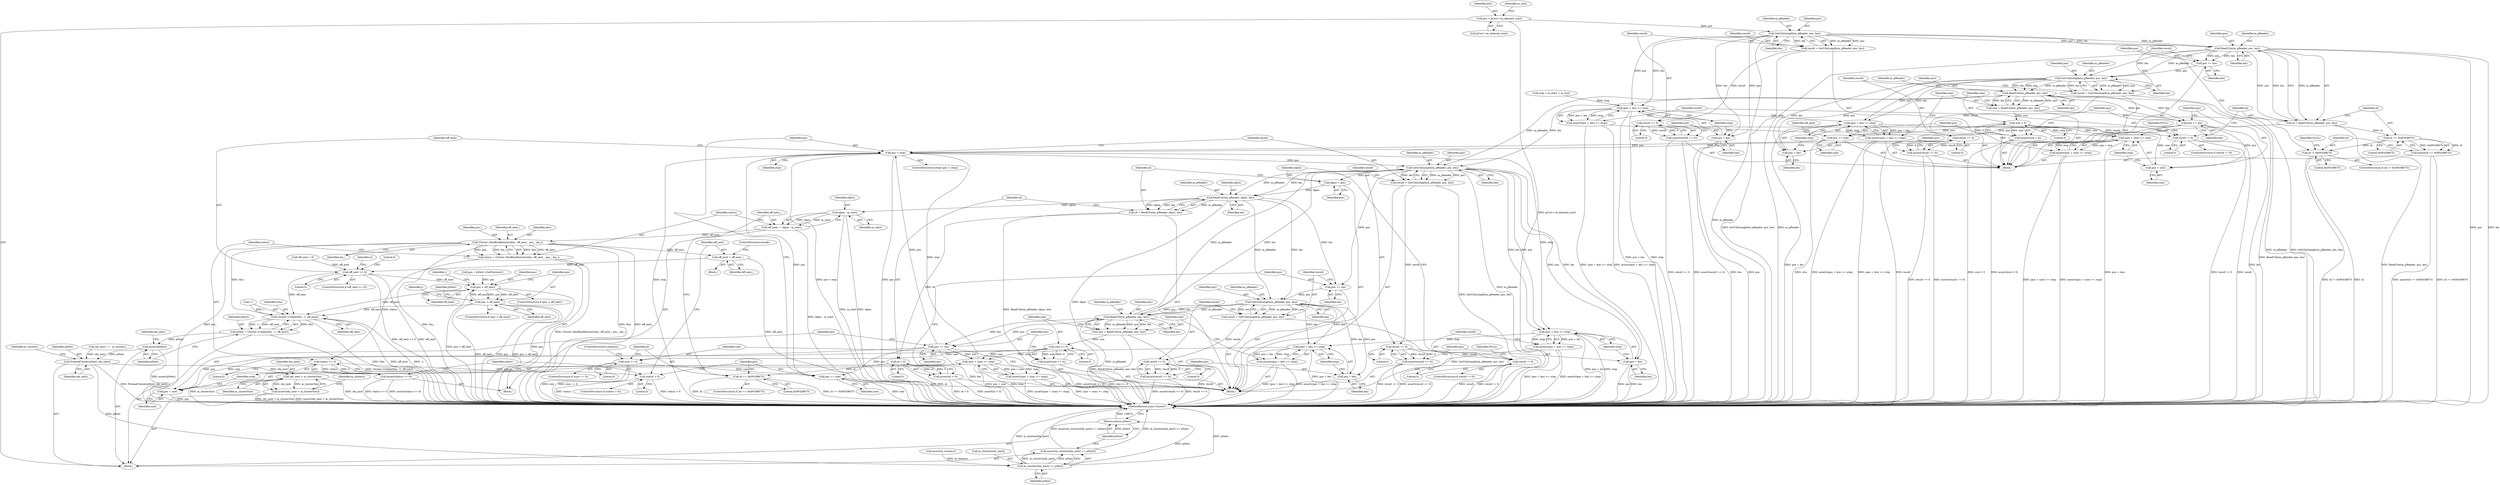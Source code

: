 digraph "0_Android_cc274e2abe8b2a6698a5c47d8aa4bb45f1f9538d_20@pointer" {
"1000197" [label="(Call,pos = pCurr->m_element_start)"];
"1000217" [label="(Call,GetUIntLength(m_pReader, pos, len))"];
"1000215" [label="(Call,result = GetUIntLength(m_pReader, pos, len))"];
"1000222" [label="(Call,result == 0)"];
"1000221" [label="(Call,assert(result == 0))"];
"1000232" [label="(Call,result != 0)"];
"1000226" [label="(Call,(pos + len) <= stop)"];
"1000225" [label="(Call,assert((pos + len) <= stop))"];
"1000268" [label="(Call,(pos + len) <= stop)"];
"1000267" [label="(Call,assert((pos + len) <= stop))"];
"1000288" [label="(Call,(pos + size) <= stop)"];
"1000287" [label="(Call,assert((pos + size) <= stop))"];
"1000301" [label="(Call,pos < stop)"];
"1000309" [label="(Call,GetUIntLength(m_pReader, pos, len))"];
"1000307" [label="(Call,result = GetUIntLength(m_pReader, pos, len))"];
"1000314" [label="(Call,result == 0)"];
"1000313" [label="(Call,assert(result == 0))"];
"1000324" [label="(Call,result != 0)"];
"1000318" [label="(Call,(pos + len) <= stop)"];
"1000317" [label="(Call,assert((pos + len) <= stop))"];
"1000358" [label="(Call,(pos + len) <= stop)"];
"1000357" [label="(Call,assert((pos + len) <= stop))"];
"1000378" [label="(Call,(pos + size) <= stop)"];
"1000377" [label="(Call,assert((pos + size) <= stop))"];
"1000319" [label="(Call,pos + len)"];
"1000330" [label="(Call,idpos = pos)"];
"1000336" [label="(Call,ReadUInt(m_pReader, idpos, len))"];
"1000334" [label="(Call,id = ReadUInt(m_pReader, idpos, len))"];
"1000341" [label="(Call,id > 0)"];
"1000340" [label="(Call,assert(id > 0))"];
"1000389" [label="(Call,id == 0x0F43B675)"];
"1000344" [label="(Call,pos += len)"];
"1000349" [label="(Call,GetUIntLength(m_pReader, pos, len))"];
"1000347" [label="(Call,result = GetUIntLength(m_pReader, pos, len))"];
"1000354" [label="(Call,result == 0)"];
"1000353" [label="(Call,assert(result == 0))"];
"1000359" [label="(Call,pos + len)"];
"1000366" [label="(Call,ReadUInt(m_pReader, pos, len))"];
"1000364" [label="(Call,size = ReadUInt(m_pReader, pos, len))"];
"1000371" [label="(Call,size >= 0)"];
"1000370" [label="(Call,assert(size >= 0))"];
"1000379" [label="(Call,pos + size)"];
"1000384" [label="(Call,size == 0)"];
"1000422" [label="(Call,pos += size)"];
"1000374" [label="(Call,pos += len)"];
"1000396" [label="(Call,idpos - m_start)"];
"1000394" [label="(Call,off_next_ = idpos - m_start)"];
"1000404" [label="(Call,Cluster::HasBlockEntries(this, off_next_, pos_, len_))"];
"1000402" [label="(Call,status = Cluster::HasBlockEntries(this, off_next_, pos_, len_))"];
"1000410" [label="(Call,status >= 0)"];
"1000409" [label="(Call,assert(status >= 0))"];
"1000414" [label="(Call,status > 0)"];
"1000418" [label="(Call,off_next = off_next_)"];
"1000426" [label="(Call,off_next <= 0)"];
"1000483" [label="(Call,pos < off_next)"];
"1000493" [label="(Call,pos > off_next)"];
"1000508" [label="(Call,Cluster::Create(this, -1, off_next))"];
"1000506" [label="(Call,pNext = Cluster::Create(this, -1, off_next))"];
"1000513" [label="(Call,assert(pNext))"];
"1000521" [label="(Call,PreloadCluster(pNext, idx_next))"];
"1000527" [label="(Call,idx_next < m_clusterSize)"];
"1000526" [label="(Call,assert(idx_next < m_clusterSize))"];
"1000531" [label="(Call,m_clusters[idx_next] == pNext)"];
"1000530" [label="(Call,assert(m_clusters[idx_next] == pNext))"];
"1000536" [label="(Return,return pNext;)"];
"1000227" [label="(Call,pos + len)"];
"1000240" [label="(Call,ReadUInt(m_pReader, pos, len))"];
"1000238" [label="(Call,id = ReadUInt(m_pReader, pos, len))"];
"1000245" [label="(Call,id == 0x0F43B675)"];
"1000244" [label="(Call,assert(id == 0x0F43B675))"];
"1000249" [label="(Call,id != 0x0F43B675)"];
"1000254" [label="(Call,pos += len)"];
"1000259" [label="(Call,GetUIntLength(m_pReader, pos, len))"];
"1000257" [label="(Call,result = GetUIntLength(m_pReader, pos, len))"];
"1000264" [label="(Call,result == 0)"];
"1000263" [label="(Call,assert(result == 0))"];
"1000269" [label="(Call,pos + len)"];
"1000276" [label="(Call,ReadUInt(m_pReader, pos, len))"];
"1000274" [label="(Call,size = ReadUInt(m_pReader, pos, len))"];
"1000281" [label="(Call,size > 0)"];
"1000280" [label="(Call,assert(size > 0))"];
"1000289" [label="(Call,pos + size)"];
"1000293" [label="(Call,pos += size)"];
"1000284" [label="(Call,pos += len)"];
"1000241" [label="(Identifier,m_pReader)"];
"1000243" [label="(Identifier,len)"];
"1000254" [label="(Call,pos += len)"];
"1000231" [label="(ControlStructure,if (result != 0))"];
"1000269" [label="(Call,pos + len)"];
"1000229" [label="(Identifier,len)"];
"1000355" [label="(Identifier,result)"];
"1000383" [label="(ControlStructure,if (size == 0))"];
"1000482" [label="(ControlStructure,if (pos < off_next))"];
"1000321" [label="(Identifier,len)"];
"1000494" [label="(Identifier,pos)"];
"1000222" [label="(Call,result == 0)"];
"1000332" [label="(Identifier,pos)"];
"1000284" [label="(Call,pos += len)"];
"1000347" [label="(Call,result = GetUIntLength(m_pReader, pos, len))"];
"1000314" [label="(Call,result == 0)"];
"1000322" [label="(Identifier,stop)"];
"1000256" [label="(Identifier,len)"];
"1000432" [label="(Identifier,ii)"];
"1000266" [label="(Literal,0)"];
"1000207" [label="(Call,stop = m_start + m_size)"];
"1000495" [label="(Identifier,off_next)"];
"1000249" [label="(Call,id != 0x0F43B675)"];
"1000262" [label="(Identifier,len)"];
"1000484" [label="(Identifier,pos)"];
"1000225" [label="(Call,assert((pos + len) <= stop))"];
"1000344" [label="(Call,pos += len)"];
"1000348" [label="(Identifier,result)"];
"1000404" [label="(Call,Cluster::HasBlockEntries(this, off_next_, pos_, len_))"];
"1000283" [label="(Literal,0)"];
"1000524" [label="(Call,assert(m_clusters))"];
"1000521" [label="(Call,PreloadCluster(pNext, idx_next))"];
"1000331" [label="(Identifier,idpos)"];
"1000487" [label="(Identifier,i)"];
"1000507" [label="(Identifier,pNext)"];
"1000522" [label="(Identifier,pNext)"];
"1000413" [label="(ControlStructure,if (status > 0))"];
"1000199" [label="(Call,pCurr->m_element_start)"];
"1000278" [label="(Identifier,pos)"];
"1000246" [label="(Identifier,id)"];
"1000212" [label="(Block,)"];
"1000289" [label="(Call,pos + size)"];
"1000516" [label="(Call,idx_next = i - m_clusters)"];
"1000410" [label="(Call,status >= 0)"];
"1000370" [label="(Call,assert(size >= 0))"];
"1000228" [label="(Identifier,pos)"];
"1000259" [label="(Call,GetUIntLength(m_pReader, pos, len))"];
"1000309" [label="(Call,GetUIntLength(m_pReader, pos, len))"];
"1000127" [label="(Block,)"];
"1000234" [label="(Literal,0)"];
"1000422" [label="(Call,pos += size)"];
"1000317" [label="(Call,assert((pos + len) <= stop))"];
"1000337" [label="(Identifier,m_pReader)"];
"1000356" [label="(Literal,0)"];
"1000319" [label="(Call,pos + len)"];
"1000257" [label="(Call,result = GetUIntLength(m_pReader, pos, len))"];
"1000371" [label="(Call,size >= 0)"];
"1000424" [label="(Identifier,size)"];
"1000530" [label="(Call,assert(m_clusters[idx_next] == pNext))"];
"1000271" [label="(Identifier,len)"];
"1000316" [label="(Literal,0)"];
"1000311" [label="(Identifier,pos)"];
"1000381" [label="(Identifier,size)"];
"1000343" [label="(Literal,0)"];
"1000292" [label="(Identifier,stop)"];
"1000219" [label="(Identifier,pos)"];
"1000275" [label="(Identifier,size)"];
"1000328" [label="(Identifier,NULL)"];
"1000377" [label="(Call,assert((pos + size) <= stop))"];
"1000394" [label="(Call,off_next_ = idpos - m_start)"];
"1000323" [label="(ControlStructure,if (result != 0))"];
"1000242" [label="(Identifier,pos)"];
"1000230" [label="(Identifier,stop)"];
"1000310" [label="(Identifier,m_pReader)"];
"1000280" [label="(Call,assert(size > 0))"];
"1000536" [label="(Return,return pNext;)"];
"1000403" [label="(Identifier,status)"];
"1000245" [label="(Call,id == 0x0F43B675)"];
"1000227" [label="(Call,pos + len)"];
"1000529" [label="(Identifier,m_clusterSize)"];
"1000501" [label="(Identifier,pNext)"];
"1000508" [label="(Call,Cluster::Create(this, -1, off_next))"];
"1000303" [label="(Identifier,stop)"];
"1000325" [label="(Identifier,result)"];
"1000398" [label="(Identifier,m_start)"];
"1000407" [label="(Identifier,pos_)"];
"1000419" [label="(Identifier,off_next)"];
"1000313" [label="(Call,assert(result == 0))"];
"1000479" [label="(Call,pos = pNext->GetPosition())"];
"1000509" [label="(Identifier,this)"];
"1000335" [label="(Identifier,id)"];
"1000226" [label="(Call,(pos + len) <= stop)"];
"1000287" [label="(Call,assert((pos + size) <= stop))"];
"1000352" [label="(Identifier,len)"];
"1000244" [label="(Call,assert(id == 0x0F43B675))"];
"1000264" [label="(Call,result == 0)"];
"1000334" [label="(Call,id = ReadUInt(m_pReader, idpos, len))"];
"1000261" [label="(Identifier,pos)"];
"1000358" [label="(Call,(pos + len) <= stop)"];
"1000406" [label="(Identifier,off_next_)"];
"1000304" [label="(Block,)"];
"1000538" [label="(MethodReturn,const Cluster*)"];
"1000302" [label="(Identifier,pos)"];
"1000533" [label="(Identifier,m_clusters)"];
"1000308" [label="(Identifier,result)"];
"1000216" [label="(Identifier,result)"];
"1000430" [label="(Literal,0)"];
"1000285" [label="(Identifier,pos)"];
"1000247" [label="(Literal,0x0F43B675)"];
"1000526" [label="(Call,assert(idx_next < m_clusterSize))"];
"1000291" [label="(Identifier,size)"];
"1000367" [label="(Identifier,m_pReader)"];
"1000238" [label="(Call,id = ReadUInt(m_pReader, pos, len))"];
"1000535" [label="(Identifier,pNext)"];
"1000250" [label="(Identifier,id)"];
"1000277" [label="(Identifier,m_pReader)"];
"1000376" [label="(Identifier,len)"];
"1000268" [label="(Call,(pos + len) <= stop)"];
"1000532" [label="(Call,m_clusters[idx_next])"];
"1000301" [label="(Call,pos < stop)"];
"1000389" [label="(Call,id == 0x0F43B675)"];
"1000392" [label="(Block,)"];
"1000260" [label="(Identifier,m_pReader)"];
"1000397" [label="(Identifier,idpos)"];
"1000345" [label="(Identifier,pos)"];
"1000288" [label="(Call,(pos + size) <= stop)"];
"1000232" [label="(Call,result != 0)"];
"1000380" [label="(Identifier,pos)"];
"1000395" [label="(Identifier,off_next_)"];
"1000251" [label="(Literal,0x0F43B675)"];
"1000307" [label="(Call,result = GetUIntLength(m_pReader, pos, len))"];
"1000318" [label="(Call,(pos + len) <= stop)"];
"1000414" [label="(Call,status > 0)"];
"1000324" [label="(Call,result != 0)"];
"1000270" [label="(Identifier,pos)"];
"1000233" [label="(Identifier,result)"];
"1000375" [label="(Identifier,pos)"];
"1000493" [label="(Call,pos > off_next)"];
"1000385" [label="(Identifier,size)"];
"1000198" [label="(Identifier,pos)"];
"1000426" [label="(Call,off_next <= 0)"];
"1000364" [label="(Call,size = ReadUInt(m_pReader, pos, len))"];
"1000418" [label="(Call,off_next = off_next_)"];
"1000315" [label="(Identifier,result)"];
"1000362" [label="(Identifier,stop)"];
"1000330" [label="(Call,idpos = pos)"];
"1000379" [label="(Call,pos + size)"];
"1000366" [label="(Call,ReadUInt(m_pReader, pos, len))"];
"1000512" [label="(Identifier,off_next)"];
"1000215" [label="(Call,result = GetUIntLength(m_pReader, pos, len))"];
"1000411" [label="(Identifier,status)"];
"1000326" [label="(Literal,0)"];
"1000267" [label="(Call,assert((pos + len) <= stop))"];
"1000339" [label="(Identifier,len)"];
"1000368" [label="(Identifier,pos)"];
"1000523" [label="(Identifier,idx_next)"];
"1000537" [label="(Identifier,pNext)"];
"1000391" [label="(Literal,0x0F43B675)"];
"1000492" [label="(ControlStructure,if (pos > off_next))"];
"1000217" [label="(Call,GetUIntLength(m_pReader, pos, len))"];
"1000351" [label="(Identifier,pos)"];
"1000295" [label="(Identifier,size)"];
"1000412" [label="(Literal,0)"];
"1000423" [label="(Identifier,pos)"];
"1000360" [label="(Identifier,pos)"];
"1000417" [label="(Block,)"];
"1000420" [label="(Identifier,off_next_)"];
"1000265" [label="(Identifier,result)"];
"1000341" [label="(Call,id > 0)"];
"1000204" [label="(Identifier,m_size)"];
"1000220" [label="(Identifier,len)"];
"1000350" [label="(Identifier,m_pReader)"];
"1000384" [label="(Call,size == 0)"];
"1000497" [label="(Identifier,j)"];
"1000382" [label="(Identifier,stop)"];
"1000390" [label="(Identifier,id)"];
"1000297" [label="(Call,off_next = 0)"];
"1000272" [label="(Identifier,stop)"];
"1000298" [label="(Identifier,off_next)"];
"1000258" [label="(Identifier,result)"];
"1000290" [label="(Identifier,pos)"];
"1000349" [label="(Call,GetUIntLength(m_pReader, pos, len))"];
"1000300" [label="(ControlStructure,while (pos < stop))"];
"1000346" [label="(Identifier,len)"];
"1000197" [label="(Call,pos = pCurr->m_element_start)"];
"1000281" [label="(Call,size > 0)"];
"1000531" [label="(Call,m_clusters[idx_next] == pNext)"];
"1000428" [label="(Literal,0)"];
"1000276" [label="(Call,ReadUInt(m_pReader, pos, len))"];
"1000357" [label="(Call,assert((pos + len) <= stop))"];
"1000223" [label="(Identifier,result)"];
"1000373" [label="(Literal,0)"];
"1000525" [label="(Identifier,m_clusters)"];
"1000513" [label="(Call,assert(pNext))"];
"1000415" [label="(Identifier,status)"];
"1000388" [label="(ControlStructure,if (id == 0x0F43B675))"];
"1000263" [label="(Call,assert(result == 0))"];
"1000274" [label="(Call,size = ReadUInt(m_pReader, pos, len))"];
"1000218" [label="(Identifier,m_pReader)"];
"1000485" [label="(Identifier,off_next)"];
"1000293" [label="(Call,pos += size)"];
"1000387" [label="(ControlStructure,continue;)"];
"1000248" [label="(ControlStructure,if (id != 0x0F43B675))"];
"1000336" [label="(Call,ReadUInt(m_pReader, idpos, len))"];
"1000365" [label="(Identifier,size)"];
"1000527" [label="(Call,idx_next < m_clusterSize)"];
"1000286" [label="(Identifier,len)"];
"1000386" [label="(Literal,0)"];
"1000514" [label="(Identifier,pNext)"];
"1000361" [label="(Identifier,len)"];
"1000408" [label="(Identifier,len_)"];
"1000517" [label="(Identifier,idx_next)"];
"1000279" [label="(Identifier,len)"];
"1000224" [label="(Literal,0)"];
"1000221" [label="(Call,assert(result == 0))"];
"1000294" [label="(Identifier,pos)"];
"1000427" [label="(Identifier,off_next)"];
"1000338" [label="(Identifier,idpos)"];
"1000354" [label="(Call,result == 0)"];
"1000342" [label="(Identifier,id)"];
"1000425" [label="(ControlStructure,if (off_next <= 0))"];
"1000369" [label="(Identifier,len)"];
"1000253" [label="(Identifier,NULL)"];
"1000374" [label="(Call,pos += len)"];
"1000372" [label="(Identifier,size)"];
"1000506" [label="(Call,pNext = Cluster::Create(this, -1, off_next))"];
"1000236" [label="(Identifier,NULL)"];
"1000240" [label="(Call,ReadUInt(m_pReader, pos, len))"];
"1000396" [label="(Call,idpos - m_start)"];
"1000312" [label="(Identifier,len)"];
"1000510" [label="(Call,-1)"];
"1000340" [label="(Call,assert(id > 0))"];
"1000402" [label="(Call,status = Cluster::HasBlockEntries(this, off_next_, pos_, len_))"];
"1000416" [label="(Literal,0)"];
"1000483" [label="(Call,pos < off_next)"];
"1000282" [label="(Identifier,size)"];
"1000359" [label="(Call,pos + len)"];
"1000353" [label="(Call,assert(result == 0))"];
"1000378" [label="(Call,(pos + size) <= stop)"];
"1000409" [label="(Call,assert(status >= 0))"];
"1000421" [label="(ControlStructure,break;)"];
"1000405" [label="(Identifier,this)"];
"1000528" [label="(Identifier,idx_next)"];
"1000320" [label="(Identifier,pos)"];
"1000255" [label="(Identifier,pos)"];
"1000239" [label="(Identifier,id)"];
"1000197" -> "1000127"  [label="AST: "];
"1000197" -> "1000199"  [label="CFG: "];
"1000198" -> "1000197"  [label="AST: "];
"1000199" -> "1000197"  [label="AST: "];
"1000204" -> "1000197"  [label="CFG: "];
"1000197" -> "1000538"  [label="DDG: pCurr->m_element_start"];
"1000197" -> "1000217"  [label="DDG: pos"];
"1000217" -> "1000215"  [label="AST: "];
"1000217" -> "1000220"  [label="CFG: "];
"1000218" -> "1000217"  [label="AST: "];
"1000219" -> "1000217"  [label="AST: "];
"1000220" -> "1000217"  [label="AST: "];
"1000215" -> "1000217"  [label="CFG: "];
"1000217" -> "1000538"  [label="DDG: m_pReader"];
"1000217" -> "1000215"  [label="DDG: m_pReader"];
"1000217" -> "1000215"  [label="DDG: pos"];
"1000217" -> "1000215"  [label="DDG: len"];
"1000217" -> "1000226"  [label="DDG: pos"];
"1000217" -> "1000226"  [label="DDG: len"];
"1000217" -> "1000227"  [label="DDG: pos"];
"1000217" -> "1000227"  [label="DDG: len"];
"1000217" -> "1000240"  [label="DDG: m_pReader"];
"1000217" -> "1000240"  [label="DDG: pos"];
"1000217" -> "1000240"  [label="DDG: len"];
"1000215" -> "1000212"  [label="AST: "];
"1000216" -> "1000215"  [label="AST: "];
"1000223" -> "1000215"  [label="CFG: "];
"1000215" -> "1000538"  [label="DDG: GetUIntLength(m_pReader, pos, len)"];
"1000215" -> "1000222"  [label="DDG: result"];
"1000222" -> "1000221"  [label="AST: "];
"1000222" -> "1000224"  [label="CFG: "];
"1000223" -> "1000222"  [label="AST: "];
"1000224" -> "1000222"  [label="AST: "];
"1000221" -> "1000222"  [label="CFG: "];
"1000222" -> "1000221"  [label="DDG: result"];
"1000222" -> "1000221"  [label="DDG: 0"];
"1000222" -> "1000232"  [label="DDG: result"];
"1000221" -> "1000212"  [label="AST: "];
"1000228" -> "1000221"  [label="CFG: "];
"1000221" -> "1000538"  [label="DDG: assert(result == 0)"];
"1000221" -> "1000538"  [label="DDG: result == 0"];
"1000232" -> "1000231"  [label="AST: "];
"1000232" -> "1000234"  [label="CFG: "];
"1000233" -> "1000232"  [label="AST: "];
"1000234" -> "1000232"  [label="AST: "];
"1000236" -> "1000232"  [label="CFG: "];
"1000239" -> "1000232"  [label="CFG: "];
"1000232" -> "1000538"  [label="DDG: result"];
"1000232" -> "1000538"  [label="DDG: result != 0"];
"1000226" -> "1000225"  [label="AST: "];
"1000226" -> "1000230"  [label="CFG: "];
"1000227" -> "1000226"  [label="AST: "];
"1000230" -> "1000226"  [label="AST: "];
"1000225" -> "1000226"  [label="CFG: "];
"1000226" -> "1000538"  [label="DDG: pos + len"];
"1000226" -> "1000538"  [label="DDG: stop"];
"1000226" -> "1000225"  [label="DDG: pos + len"];
"1000226" -> "1000225"  [label="DDG: stop"];
"1000207" -> "1000226"  [label="DDG: stop"];
"1000226" -> "1000268"  [label="DDG: stop"];
"1000225" -> "1000212"  [label="AST: "];
"1000233" -> "1000225"  [label="CFG: "];
"1000225" -> "1000538"  [label="DDG: assert((pos + len) <= stop)"];
"1000225" -> "1000538"  [label="DDG: (pos + len) <= stop"];
"1000268" -> "1000267"  [label="AST: "];
"1000268" -> "1000272"  [label="CFG: "];
"1000269" -> "1000268"  [label="AST: "];
"1000272" -> "1000268"  [label="AST: "];
"1000267" -> "1000268"  [label="CFG: "];
"1000268" -> "1000538"  [label="DDG: pos + len"];
"1000268" -> "1000267"  [label="DDG: pos + len"];
"1000268" -> "1000267"  [label="DDG: stop"];
"1000259" -> "1000268"  [label="DDG: pos"];
"1000259" -> "1000268"  [label="DDG: len"];
"1000268" -> "1000288"  [label="DDG: stop"];
"1000267" -> "1000212"  [label="AST: "];
"1000275" -> "1000267"  [label="CFG: "];
"1000267" -> "1000538"  [label="DDG: (pos + len) <= stop"];
"1000267" -> "1000538"  [label="DDG: assert((pos + len) <= stop)"];
"1000288" -> "1000287"  [label="AST: "];
"1000288" -> "1000292"  [label="CFG: "];
"1000289" -> "1000288"  [label="AST: "];
"1000292" -> "1000288"  [label="AST: "];
"1000287" -> "1000288"  [label="CFG: "];
"1000288" -> "1000538"  [label="DDG: pos + size"];
"1000288" -> "1000287"  [label="DDG: pos + size"];
"1000288" -> "1000287"  [label="DDG: stop"];
"1000284" -> "1000288"  [label="DDG: pos"];
"1000281" -> "1000288"  [label="DDG: size"];
"1000288" -> "1000301"  [label="DDG: stop"];
"1000287" -> "1000212"  [label="AST: "];
"1000294" -> "1000287"  [label="CFG: "];
"1000287" -> "1000538"  [label="DDG: assert((pos + size) <= stop)"];
"1000287" -> "1000538"  [label="DDG: (pos + size) <= stop"];
"1000301" -> "1000300"  [label="AST: "];
"1000301" -> "1000303"  [label="CFG: "];
"1000302" -> "1000301"  [label="AST: "];
"1000303" -> "1000301"  [label="AST: "];
"1000308" -> "1000301"  [label="CFG: "];
"1000427" -> "1000301"  [label="CFG: "];
"1000301" -> "1000538"  [label="DDG: stop"];
"1000301" -> "1000538"  [label="DDG: pos < stop"];
"1000301" -> "1000538"  [label="DDG: pos"];
"1000293" -> "1000301"  [label="DDG: pos"];
"1000422" -> "1000301"  [label="DDG: pos"];
"1000374" -> "1000301"  [label="DDG: pos"];
"1000378" -> "1000301"  [label="DDG: stop"];
"1000301" -> "1000309"  [label="DDG: pos"];
"1000301" -> "1000318"  [label="DDG: stop"];
"1000309" -> "1000307"  [label="AST: "];
"1000309" -> "1000312"  [label="CFG: "];
"1000310" -> "1000309"  [label="AST: "];
"1000311" -> "1000309"  [label="AST: "];
"1000312" -> "1000309"  [label="AST: "];
"1000307" -> "1000309"  [label="CFG: "];
"1000309" -> "1000538"  [label="DDG: m_pReader"];
"1000309" -> "1000307"  [label="DDG: m_pReader"];
"1000309" -> "1000307"  [label="DDG: pos"];
"1000309" -> "1000307"  [label="DDG: len"];
"1000366" -> "1000309"  [label="DDG: m_pReader"];
"1000366" -> "1000309"  [label="DDG: len"];
"1000276" -> "1000309"  [label="DDG: m_pReader"];
"1000276" -> "1000309"  [label="DDG: len"];
"1000309" -> "1000318"  [label="DDG: pos"];
"1000309" -> "1000318"  [label="DDG: len"];
"1000309" -> "1000319"  [label="DDG: pos"];
"1000309" -> "1000319"  [label="DDG: len"];
"1000309" -> "1000330"  [label="DDG: pos"];
"1000309" -> "1000336"  [label="DDG: m_pReader"];
"1000309" -> "1000336"  [label="DDG: len"];
"1000309" -> "1000344"  [label="DDG: pos"];
"1000307" -> "1000304"  [label="AST: "];
"1000308" -> "1000307"  [label="AST: "];
"1000315" -> "1000307"  [label="CFG: "];
"1000307" -> "1000538"  [label="DDG: GetUIntLength(m_pReader, pos, len)"];
"1000307" -> "1000314"  [label="DDG: result"];
"1000314" -> "1000313"  [label="AST: "];
"1000314" -> "1000316"  [label="CFG: "];
"1000315" -> "1000314"  [label="AST: "];
"1000316" -> "1000314"  [label="AST: "];
"1000313" -> "1000314"  [label="CFG: "];
"1000314" -> "1000313"  [label="DDG: result"];
"1000314" -> "1000313"  [label="DDG: 0"];
"1000314" -> "1000324"  [label="DDG: result"];
"1000313" -> "1000304"  [label="AST: "];
"1000320" -> "1000313"  [label="CFG: "];
"1000313" -> "1000538"  [label="DDG: assert(result == 0)"];
"1000313" -> "1000538"  [label="DDG: result == 0"];
"1000324" -> "1000323"  [label="AST: "];
"1000324" -> "1000326"  [label="CFG: "];
"1000325" -> "1000324"  [label="AST: "];
"1000326" -> "1000324"  [label="AST: "];
"1000328" -> "1000324"  [label="CFG: "];
"1000331" -> "1000324"  [label="CFG: "];
"1000324" -> "1000538"  [label="DDG: result != 0"];
"1000324" -> "1000538"  [label="DDG: result"];
"1000318" -> "1000317"  [label="AST: "];
"1000318" -> "1000322"  [label="CFG: "];
"1000319" -> "1000318"  [label="AST: "];
"1000322" -> "1000318"  [label="AST: "];
"1000317" -> "1000318"  [label="CFG: "];
"1000318" -> "1000538"  [label="DDG: pos + len"];
"1000318" -> "1000538"  [label="DDG: stop"];
"1000318" -> "1000317"  [label="DDG: pos + len"];
"1000318" -> "1000317"  [label="DDG: stop"];
"1000318" -> "1000358"  [label="DDG: stop"];
"1000317" -> "1000304"  [label="AST: "];
"1000325" -> "1000317"  [label="CFG: "];
"1000317" -> "1000538"  [label="DDG: (pos + len) <= stop"];
"1000317" -> "1000538"  [label="DDG: assert((pos + len) <= stop)"];
"1000358" -> "1000357"  [label="AST: "];
"1000358" -> "1000362"  [label="CFG: "];
"1000359" -> "1000358"  [label="AST: "];
"1000362" -> "1000358"  [label="AST: "];
"1000357" -> "1000358"  [label="CFG: "];
"1000358" -> "1000538"  [label="DDG: pos + len"];
"1000358" -> "1000357"  [label="DDG: pos + len"];
"1000358" -> "1000357"  [label="DDG: stop"];
"1000349" -> "1000358"  [label="DDG: pos"];
"1000349" -> "1000358"  [label="DDG: len"];
"1000358" -> "1000378"  [label="DDG: stop"];
"1000357" -> "1000304"  [label="AST: "];
"1000365" -> "1000357"  [label="CFG: "];
"1000357" -> "1000538"  [label="DDG: assert((pos + len) <= stop)"];
"1000357" -> "1000538"  [label="DDG: (pos + len) <= stop"];
"1000378" -> "1000377"  [label="AST: "];
"1000378" -> "1000382"  [label="CFG: "];
"1000379" -> "1000378"  [label="AST: "];
"1000382" -> "1000378"  [label="AST: "];
"1000377" -> "1000378"  [label="CFG: "];
"1000378" -> "1000538"  [label="DDG: pos + size"];
"1000378" -> "1000538"  [label="DDG: stop"];
"1000378" -> "1000377"  [label="DDG: pos + size"];
"1000378" -> "1000377"  [label="DDG: stop"];
"1000374" -> "1000378"  [label="DDG: pos"];
"1000371" -> "1000378"  [label="DDG: size"];
"1000377" -> "1000304"  [label="AST: "];
"1000385" -> "1000377"  [label="CFG: "];
"1000377" -> "1000538"  [label="DDG: assert((pos + size) <= stop)"];
"1000377" -> "1000538"  [label="DDG: (pos + size) <= stop"];
"1000319" -> "1000321"  [label="CFG: "];
"1000320" -> "1000319"  [label="AST: "];
"1000321" -> "1000319"  [label="AST: "];
"1000322" -> "1000319"  [label="CFG: "];
"1000319" -> "1000538"  [label="DDG: len"];
"1000319" -> "1000538"  [label="DDG: pos"];
"1000330" -> "1000304"  [label="AST: "];
"1000330" -> "1000332"  [label="CFG: "];
"1000331" -> "1000330"  [label="AST: "];
"1000332" -> "1000330"  [label="AST: "];
"1000335" -> "1000330"  [label="CFG: "];
"1000330" -> "1000336"  [label="DDG: idpos"];
"1000336" -> "1000334"  [label="AST: "];
"1000336" -> "1000339"  [label="CFG: "];
"1000337" -> "1000336"  [label="AST: "];
"1000338" -> "1000336"  [label="AST: "];
"1000339" -> "1000336"  [label="AST: "];
"1000334" -> "1000336"  [label="CFG: "];
"1000336" -> "1000538"  [label="DDG: idpos"];
"1000336" -> "1000334"  [label="DDG: m_pReader"];
"1000336" -> "1000334"  [label="DDG: idpos"];
"1000336" -> "1000334"  [label="DDG: len"];
"1000336" -> "1000344"  [label="DDG: len"];
"1000336" -> "1000349"  [label="DDG: m_pReader"];
"1000336" -> "1000349"  [label="DDG: len"];
"1000336" -> "1000396"  [label="DDG: idpos"];
"1000334" -> "1000304"  [label="AST: "];
"1000335" -> "1000334"  [label="AST: "];
"1000342" -> "1000334"  [label="CFG: "];
"1000334" -> "1000538"  [label="DDG: ReadUInt(m_pReader, idpos, len)"];
"1000334" -> "1000341"  [label="DDG: id"];
"1000341" -> "1000340"  [label="AST: "];
"1000341" -> "1000343"  [label="CFG: "];
"1000342" -> "1000341"  [label="AST: "];
"1000343" -> "1000341"  [label="AST: "];
"1000340" -> "1000341"  [label="CFG: "];
"1000341" -> "1000538"  [label="DDG: id"];
"1000341" -> "1000340"  [label="DDG: id"];
"1000341" -> "1000340"  [label="DDG: 0"];
"1000341" -> "1000389"  [label="DDG: id"];
"1000340" -> "1000304"  [label="AST: "];
"1000345" -> "1000340"  [label="CFG: "];
"1000340" -> "1000538"  [label="DDG: assert(id > 0)"];
"1000340" -> "1000538"  [label="DDG: id > 0"];
"1000389" -> "1000388"  [label="AST: "];
"1000389" -> "1000391"  [label="CFG: "];
"1000390" -> "1000389"  [label="AST: "];
"1000391" -> "1000389"  [label="AST: "];
"1000395" -> "1000389"  [label="CFG: "];
"1000423" -> "1000389"  [label="CFG: "];
"1000389" -> "1000538"  [label="DDG: id == 0x0F43B675"];
"1000389" -> "1000538"  [label="DDG: id"];
"1000344" -> "1000304"  [label="AST: "];
"1000344" -> "1000346"  [label="CFG: "];
"1000345" -> "1000344"  [label="AST: "];
"1000346" -> "1000344"  [label="AST: "];
"1000348" -> "1000344"  [label="CFG: "];
"1000344" -> "1000349"  [label="DDG: pos"];
"1000349" -> "1000347"  [label="AST: "];
"1000349" -> "1000352"  [label="CFG: "];
"1000350" -> "1000349"  [label="AST: "];
"1000351" -> "1000349"  [label="AST: "];
"1000352" -> "1000349"  [label="AST: "];
"1000347" -> "1000349"  [label="CFG: "];
"1000349" -> "1000347"  [label="DDG: m_pReader"];
"1000349" -> "1000347"  [label="DDG: pos"];
"1000349" -> "1000347"  [label="DDG: len"];
"1000349" -> "1000359"  [label="DDG: pos"];
"1000349" -> "1000359"  [label="DDG: len"];
"1000349" -> "1000366"  [label="DDG: m_pReader"];
"1000349" -> "1000366"  [label="DDG: pos"];
"1000349" -> "1000366"  [label="DDG: len"];
"1000347" -> "1000304"  [label="AST: "];
"1000348" -> "1000347"  [label="AST: "];
"1000355" -> "1000347"  [label="CFG: "];
"1000347" -> "1000538"  [label="DDG: GetUIntLength(m_pReader, pos, len)"];
"1000347" -> "1000354"  [label="DDG: result"];
"1000354" -> "1000353"  [label="AST: "];
"1000354" -> "1000356"  [label="CFG: "];
"1000355" -> "1000354"  [label="AST: "];
"1000356" -> "1000354"  [label="AST: "];
"1000353" -> "1000354"  [label="CFG: "];
"1000354" -> "1000538"  [label="DDG: result"];
"1000354" -> "1000353"  [label="DDG: result"];
"1000354" -> "1000353"  [label="DDG: 0"];
"1000353" -> "1000304"  [label="AST: "];
"1000360" -> "1000353"  [label="CFG: "];
"1000353" -> "1000538"  [label="DDG: assert(result == 0)"];
"1000353" -> "1000538"  [label="DDG: result == 0"];
"1000359" -> "1000361"  [label="CFG: "];
"1000360" -> "1000359"  [label="AST: "];
"1000361" -> "1000359"  [label="AST: "];
"1000362" -> "1000359"  [label="CFG: "];
"1000366" -> "1000364"  [label="AST: "];
"1000366" -> "1000369"  [label="CFG: "];
"1000367" -> "1000366"  [label="AST: "];
"1000368" -> "1000366"  [label="AST: "];
"1000369" -> "1000366"  [label="AST: "];
"1000364" -> "1000366"  [label="CFG: "];
"1000366" -> "1000538"  [label="DDG: m_pReader"];
"1000366" -> "1000364"  [label="DDG: m_pReader"];
"1000366" -> "1000364"  [label="DDG: pos"];
"1000366" -> "1000364"  [label="DDG: len"];
"1000366" -> "1000374"  [label="DDG: len"];
"1000366" -> "1000374"  [label="DDG: pos"];
"1000364" -> "1000304"  [label="AST: "];
"1000365" -> "1000364"  [label="AST: "];
"1000372" -> "1000364"  [label="CFG: "];
"1000364" -> "1000538"  [label="DDG: ReadUInt(m_pReader, pos, len)"];
"1000364" -> "1000371"  [label="DDG: size"];
"1000371" -> "1000370"  [label="AST: "];
"1000371" -> "1000373"  [label="CFG: "];
"1000372" -> "1000371"  [label="AST: "];
"1000373" -> "1000371"  [label="AST: "];
"1000370" -> "1000371"  [label="CFG: "];
"1000371" -> "1000370"  [label="DDG: size"];
"1000371" -> "1000370"  [label="DDG: 0"];
"1000371" -> "1000379"  [label="DDG: size"];
"1000371" -> "1000384"  [label="DDG: size"];
"1000370" -> "1000304"  [label="AST: "];
"1000375" -> "1000370"  [label="CFG: "];
"1000370" -> "1000538"  [label="DDG: assert(size >= 0)"];
"1000370" -> "1000538"  [label="DDG: size >= 0"];
"1000379" -> "1000381"  [label="CFG: "];
"1000380" -> "1000379"  [label="AST: "];
"1000381" -> "1000379"  [label="AST: "];
"1000382" -> "1000379"  [label="CFG: "];
"1000379" -> "1000538"  [label="DDG: pos"];
"1000374" -> "1000379"  [label="DDG: pos"];
"1000384" -> "1000383"  [label="AST: "];
"1000384" -> "1000386"  [label="CFG: "];
"1000385" -> "1000384"  [label="AST: "];
"1000386" -> "1000384"  [label="AST: "];
"1000387" -> "1000384"  [label="CFG: "];
"1000390" -> "1000384"  [label="CFG: "];
"1000384" -> "1000538"  [label="DDG: size == 0"];
"1000384" -> "1000538"  [label="DDG: size"];
"1000384" -> "1000422"  [label="DDG: size"];
"1000422" -> "1000304"  [label="AST: "];
"1000422" -> "1000424"  [label="CFG: "];
"1000423" -> "1000422"  [label="AST: "];
"1000424" -> "1000422"  [label="AST: "];
"1000302" -> "1000422"  [label="CFG: "];
"1000422" -> "1000538"  [label="DDG: size"];
"1000374" -> "1000422"  [label="DDG: pos"];
"1000374" -> "1000304"  [label="AST: "];
"1000374" -> "1000376"  [label="CFG: "];
"1000375" -> "1000374"  [label="AST: "];
"1000376" -> "1000374"  [label="AST: "];
"1000380" -> "1000374"  [label="CFG: "];
"1000374" -> "1000538"  [label="DDG: len"];
"1000396" -> "1000394"  [label="AST: "];
"1000396" -> "1000398"  [label="CFG: "];
"1000397" -> "1000396"  [label="AST: "];
"1000398" -> "1000396"  [label="AST: "];
"1000394" -> "1000396"  [label="CFG: "];
"1000396" -> "1000538"  [label="DDG: idpos"];
"1000396" -> "1000538"  [label="DDG: m_start"];
"1000396" -> "1000394"  [label="DDG: idpos"];
"1000396" -> "1000394"  [label="DDG: m_start"];
"1000394" -> "1000392"  [label="AST: "];
"1000395" -> "1000394"  [label="AST: "];
"1000403" -> "1000394"  [label="CFG: "];
"1000394" -> "1000538"  [label="DDG: idpos - m_start"];
"1000394" -> "1000404"  [label="DDG: off_next_"];
"1000404" -> "1000402"  [label="AST: "];
"1000404" -> "1000408"  [label="CFG: "];
"1000405" -> "1000404"  [label="AST: "];
"1000406" -> "1000404"  [label="AST: "];
"1000407" -> "1000404"  [label="AST: "];
"1000408" -> "1000404"  [label="AST: "];
"1000402" -> "1000404"  [label="CFG: "];
"1000404" -> "1000538"  [label="DDG: this"];
"1000404" -> "1000538"  [label="DDG: pos_"];
"1000404" -> "1000538"  [label="DDG: len_"];
"1000404" -> "1000538"  [label="DDG: off_next_"];
"1000404" -> "1000402"  [label="DDG: this"];
"1000404" -> "1000402"  [label="DDG: off_next_"];
"1000404" -> "1000402"  [label="DDG: pos_"];
"1000404" -> "1000402"  [label="DDG: len_"];
"1000404" -> "1000418"  [label="DDG: off_next_"];
"1000404" -> "1000508"  [label="DDG: this"];
"1000402" -> "1000392"  [label="AST: "];
"1000403" -> "1000402"  [label="AST: "];
"1000411" -> "1000402"  [label="CFG: "];
"1000402" -> "1000538"  [label="DDG: Cluster::HasBlockEntries(this, off_next_, pos_, len_)"];
"1000402" -> "1000410"  [label="DDG: status"];
"1000410" -> "1000409"  [label="AST: "];
"1000410" -> "1000412"  [label="CFG: "];
"1000411" -> "1000410"  [label="AST: "];
"1000412" -> "1000410"  [label="AST: "];
"1000409" -> "1000410"  [label="CFG: "];
"1000410" -> "1000409"  [label="DDG: status"];
"1000410" -> "1000409"  [label="DDG: 0"];
"1000410" -> "1000414"  [label="DDG: status"];
"1000409" -> "1000392"  [label="AST: "];
"1000415" -> "1000409"  [label="CFG: "];
"1000409" -> "1000538"  [label="DDG: assert(status >= 0)"];
"1000409" -> "1000538"  [label="DDG: status >= 0"];
"1000414" -> "1000413"  [label="AST: "];
"1000414" -> "1000416"  [label="CFG: "];
"1000415" -> "1000414"  [label="AST: "];
"1000416" -> "1000414"  [label="AST: "];
"1000419" -> "1000414"  [label="CFG: "];
"1000423" -> "1000414"  [label="CFG: "];
"1000414" -> "1000538"  [label="DDG: status > 0"];
"1000414" -> "1000538"  [label="DDG: status"];
"1000418" -> "1000417"  [label="AST: "];
"1000418" -> "1000420"  [label="CFG: "];
"1000419" -> "1000418"  [label="AST: "];
"1000420" -> "1000418"  [label="AST: "];
"1000421" -> "1000418"  [label="CFG: "];
"1000418" -> "1000538"  [label="DDG: off_next_"];
"1000418" -> "1000426"  [label="DDG: off_next"];
"1000426" -> "1000425"  [label="AST: "];
"1000426" -> "1000428"  [label="CFG: "];
"1000427" -> "1000426"  [label="AST: "];
"1000428" -> "1000426"  [label="AST: "];
"1000430" -> "1000426"  [label="CFG: "];
"1000432" -> "1000426"  [label="CFG: "];
"1000426" -> "1000538"  [label="DDG: off_next"];
"1000426" -> "1000538"  [label="DDG: off_next <= 0"];
"1000297" -> "1000426"  [label="DDG: off_next"];
"1000426" -> "1000483"  [label="DDG: off_next"];
"1000426" -> "1000508"  [label="DDG: off_next"];
"1000483" -> "1000482"  [label="AST: "];
"1000483" -> "1000485"  [label="CFG: "];
"1000484" -> "1000483"  [label="AST: "];
"1000485" -> "1000483"  [label="AST: "];
"1000487" -> "1000483"  [label="CFG: "];
"1000494" -> "1000483"  [label="CFG: "];
"1000483" -> "1000538"  [label="DDG: pos < off_next"];
"1000483" -> "1000538"  [label="DDG: pos"];
"1000479" -> "1000483"  [label="DDG: pos"];
"1000493" -> "1000483"  [label="DDG: off_next"];
"1000483" -> "1000493"  [label="DDG: pos"];
"1000483" -> "1000493"  [label="DDG: off_next"];
"1000483" -> "1000508"  [label="DDG: off_next"];
"1000493" -> "1000492"  [label="AST: "];
"1000493" -> "1000495"  [label="CFG: "];
"1000494" -> "1000493"  [label="AST: "];
"1000495" -> "1000493"  [label="AST: "];
"1000497" -> "1000493"  [label="CFG: "];
"1000501" -> "1000493"  [label="CFG: "];
"1000493" -> "1000538"  [label="DDG: pos"];
"1000493" -> "1000538"  [label="DDG: pos > off_next"];
"1000493" -> "1000538"  [label="DDG: off_next"];
"1000493" -> "1000508"  [label="DDG: off_next"];
"1000508" -> "1000506"  [label="AST: "];
"1000508" -> "1000512"  [label="CFG: "];
"1000509" -> "1000508"  [label="AST: "];
"1000510" -> "1000508"  [label="AST: "];
"1000512" -> "1000508"  [label="AST: "];
"1000506" -> "1000508"  [label="CFG: "];
"1000508" -> "1000538"  [label="DDG: this"];
"1000508" -> "1000538"  [label="DDG: off_next"];
"1000508" -> "1000538"  [label="DDG: -1"];
"1000508" -> "1000506"  [label="DDG: this"];
"1000508" -> "1000506"  [label="DDG: -1"];
"1000508" -> "1000506"  [label="DDG: off_next"];
"1000510" -> "1000508"  [label="DDG: 1"];
"1000506" -> "1000127"  [label="AST: "];
"1000507" -> "1000506"  [label="AST: "];
"1000514" -> "1000506"  [label="CFG: "];
"1000506" -> "1000538"  [label="DDG: Cluster::Create(this, -1, off_next)"];
"1000506" -> "1000513"  [label="DDG: pNext"];
"1000513" -> "1000127"  [label="AST: "];
"1000513" -> "1000514"  [label="CFG: "];
"1000514" -> "1000513"  [label="AST: "];
"1000517" -> "1000513"  [label="CFG: "];
"1000513" -> "1000538"  [label="DDG: assert(pNext)"];
"1000513" -> "1000521"  [label="DDG: pNext"];
"1000521" -> "1000127"  [label="AST: "];
"1000521" -> "1000523"  [label="CFG: "];
"1000522" -> "1000521"  [label="AST: "];
"1000523" -> "1000521"  [label="AST: "];
"1000525" -> "1000521"  [label="CFG: "];
"1000521" -> "1000538"  [label="DDG: PreloadCluster(pNext, idx_next)"];
"1000516" -> "1000521"  [label="DDG: idx_next"];
"1000521" -> "1000527"  [label="DDG: idx_next"];
"1000521" -> "1000531"  [label="DDG: pNext"];
"1000527" -> "1000526"  [label="AST: "];
"1000527" -> "1000529"  [label="CFG: "];
"1000528" -> "1000527"  [label="AST: "];
"1000529" -> "1000527"  [label="AST: "];
"1000526" -> "1000527"  [label="CFG: "];
"1000527" -> "1000538"  [label="DDG: idx_next"];
"1000527" -> "1000538"  [label="DDG: m_clusterSize"];
"1000527" -> "1000526"  [label="DDG: idx_next"];
"1000527" -> "1000526"  [label="DDG: m_clusterSize"];
"1000526" -> "1000127"  [label="AST: "];
"1000533" -> "1000526"  [label="CFG: "];
"1000526" -> "1000538"  [label="DDG: assert(idx_next < m_clusterSize)"];
"1000526" -> "1000538"  [label="DDG: idx_next < m_clusterSize"];
"1000531" -> "1000530"  [label="AST: "];
"1000531" -> "1000535"  [label="CFG: "];
"1000532" -> "1000531"  [label="AST: "];
"1000535" -> "1000531"  [label="AST: "];
"1000530" -> "1000531"  [label="CFG: "];
"1000531" -> "1000538"  [label="DDG: pNext"];
"1000531" -> "1000538"  [label="DDG: m_clusters[idx_next]"];
"1000531" -> "1000530"  [label="DDG: m_clusters[idx_next]"];
"1000531" -> "1000530"  [label="DDG: pNext"];
"1000524" -> "1000531"  [label="DDG: m_clusters"];
"1000531" -> "1000536"  [label="DDG: pNext"];
"1000530" -> "1000127"  [label="AST: "];
"1000537" -> "1000530"  [label="CFG: "];
"1000530" -> "1000538"  [label="DDG: m_clusters[idx_next] == pNext"];
"1000530" -> "1000538"  [label="DDG: assert(m_clusters[idx_next] == pNext)"];
"1000536" -> "1000127"  [label="AST: "];
"1000536" -> "1000537"  [label="CFG: "];
"1000537" -> "1000536"  [label="AST: "];
"1000538" -> "1000536"  [label="CFG: "];
"1000536" -> "1000538"  [label="DDG: <RET>"];
"1000537" -> "1000536"  [label="DDG: pNext"];
"1000227" -> "1000229"  [label="CFG: "];
"1000228" -> "1000227"  [label="AST: "];
"1000229" -> "1000227"  [label="AST: "];
"1000230" -> "1000227"  [label="CFG: "];
"1000227" -> "1000538"  [label="DDG: pos"];
"1000227" -> "1000538"  [label="DDG: len"];
"1000240" -> "1000238"  [label="AST: "];
"1000240" -> "1000243"  [label="CFG: "];
"1000241" -> "1000240"  [label="AST: "];
"1000242" -> "1000240"  [label="AST: "];
"1000243" -> "1000240"  [label="AST: "];
"1000238" -> "1000240"  [label="CFG: "];
"1000240" -> "1000538"  [label="DDG: pos"];
"1000240" -> "1000538"  [label="DDG: m_pReader"];
"1000240" -> "1000538"  [label="DDG: len"];
"1000240" -> "1000238"  [label="DDG: m_pReader"];
"1000240" -> "1000238"  [label="DDG: pos"];
"1000240" -> "1000238"  [label="DDG: len"];
"1000240" -> "1000254"  [label="DDG: len"];
"1000240" -> "1000254"  [label="DDG: pos"];
"1000240" -> "1000259"  [label="DDG: m_pReader"];
"1000240" -> "1000259"  [label="DDG: len"];
"1000238" -> "1000212"  [label="AST: "];
"1000239" -> "1000238"  [label="AST: "];
"1000246" -> "1000238"  [label="CFG: "];
"1000238" -> "1000538"  [label="DDG: ReadUInt(m_pReader, pos, len)"];
"1000238" -> "1000245"  [label="DDG: id"];
"1000245" -> "1000244"  [label="AST: "];
"1000245" -> "1000247"  [label="CFG: "];
"1000246" -> "1000245"  [label="AST: "];
"1000247" -> "1000245"  [label="AST: "];
"1000244" -> "1000245"  [label="CFG: "];
"1000245" -> "1000244"  [label="DDG: id"];
"1000245" -> "1000244"  [label="DDG: 0x0F43B675"];
"1000245" -> "1000249"  [label="DDG: id"];
"1000244" -> "1000212"  [label="AST: "];
"1000250" -> "1000244"  [label="CFG: "];
"1000244" -> "1000538"  [label="DDG: assert(id == 0x0F43B675)"];
"1000244" -> "1000538"  [label="DDG: id == 0x0F43B675"];
"1000249" -> "1000248"  [label="AST: "];
"1000249" -> "1000251"  [label="CFG: "];
"1000250" -> "1000249"  [label="AST: "];
"1000251" -> "1000249"  [label="AST: "];
"1000253" -> "1000249"  [label="CFG: "];
"1000255" -> "1000249"  [label="CFG: "];
"1000249" -> "1000538"  [label="DDG: id"];
"1000249" -> "1000538"  [label="DDG: id != 0x0F43B675"];
"1000254" -> "1000212"  [label="AST: "];
"1000254" -> "1000256"  [label="CFG: "];
"1000255" -> "1000254"  [label="AST: "];
"1000256" -> "1000254"  [label="AST: "];
"1000258" -> "1000254"  [label="CFG: "];
"1000254" -> "1000259"  [label="DDG: pos"];
"1000259" -> "1000257"  [label="AST: "];
"1000259" -> "1000262"  [label="CFG: "];
"1000260" -> "1000259"  [label="AST: "];
"1000261" -> "1000259"  [label="AST: "];
"1000262" -> "1000259"  [label="AST: "];
"1000257" -> "1000259"  [label="CFG: "];
"1000259" -> "1000257"  [label="DDG: m_pReader"];
"1000259" -> "1000257"  [label="DDG: pos"];
"1000259" -> "1000257"  [label="DDG: len"];
"1000259" -> "1000269"  [label="DDG: pos"];
"1000259" -> "1000269"  [label="DDG: len"];
"1000259" -> "1000276"  [label="DDG: m_pReader"];
"1000259" -> "1000276"  [label="DDG: pos"];
"1000259" -> "1000276"  [label="DDG: len"];
"1000257" -> "1000212"  [label="AST: "];
"1000258" -> "1000257"  [label="AST: "];
"1000265" -> "1000257"  [label="CFG: "];
"1000257" -> "1000538"  [label="DDG: GetUIntLength(m_pReader, pos, len)"];
"1000257" -> "1000264"  [label="DDG: result"];
"1000264" -> "1000263"  [label="AST: "];
"1000264" -> "1000266"  [label="CFG: "];
"1000265" -> "1000264"  [label="AST: "];
"1000266" -> "1000264"  [label="AST: "];
"1000263" -> "1000264"  [label="CFG: "];
"1000264" -> "1000538"  [label="DDG: result"];
"1000264" -> "1000263"  [label="DDG: result"];
"1000264" -> "1000263"  [label="DDG: 0"];
"1000263" -> "1000212"  [label="AST: "];
"1000270" -> "1000263"  [label="CFG: "];
"1000263" -> "1000538"  [label="DDG: assert(result == 0)"];
"1000263" -> "1000538"  [label="DDG: result == 0"];
"1000269" -> "1000271"  [label="CFG: "];
"1000270" -> "1000269"  [label="AST: "];
"1000271" -> "1000269"  [label="AST: "];
"1000272" -> "1000269"  [label="CFG: "];
"1000276" -> "1000274"  [label="AST: "];
"1000276" -> "1000279"  [label="CFG: "];
"1000277" -> "1000276"  [label="AST: "];
"1000278" -> "1000276"  [label="AST: "];
"1000279" -> "1000276"  [label="AST: "];
"1000274" -> "1000276"  [label="CFG: "];
"1000276" -> "1000538"  [label="DDG: m_pReader"];
"1000276" -> "1000274"  [label="DDG: m_pReader"];
"1000276" -> "1000274"  [label="DDG: pos"];
"1000276" -> "1000274"  [label="DDG: len"];
"1000276" -> "1000284"  [label="DDG: len"];
"1000276" -> "1000284"  [label="DDG: pos"];
"1000274" -> "1000212"  [label="AST: "];
"1000275" -> "1000274"  [label="AST: "];
"1000282" -> "1000274"  [label="CFG: "];
"1000274" -> "1000538"  [label="DDG: ReadUInt(m_pReader, pos, len)"];
"1000274" -> "1000281"  [label="DDG: size"];
"1000281" -> "1000280"  [label="AST: "];
"1000281" -> "1000283"  [label="CFG: "];
"1000282" -> "1000281"  [label="AST: "];
"1000283" -> "1000281"  [label="AST: "];
"1000280" -> "1000281"  [label="CFG: "];
"1000281" -> "1000280"  [label="DDG: size"];
"1000281" -> "1000280"  [label="DDG: 0"];
"1000281" -> "1000289"  [label="DDG: size"];
"1000281" -> "1000293"  [label="DDG: size"];
"1000280" -> "1000212"  [label="AST: "];
"1000285" -> "1000280"  [label="CFG: "];
"1000280" -> "1000538"  [label="DDG: assert(size > 0)"];
"1000280" -> "1000538"  [label="DDG: size > 0"];
"1000289" -> "1000291"  [label="CFG: "];
"1000290" -> "1000289"  [label="AST: "];
"1000291" -> "1000289"  [label="AST: "];
"1000292" -> "1000289"  [label="CFG: "];
"1000284" -> "1000289"  [label="DDG: pos"];
"1000293" -> "1000212"  [label="AST: "];
"1000293" -> "1000295"  [label="CFG: "];
"1000294" -> "1000293"  [label="AST: "];
"1000295" -> "1000293"  [label="AST: "];
"1000298" -> "1000293"  [label="CFG: "];
"1000293" -> "1000538"  [label="DDG: size"];
"1000284" -> "1000293"  [label="DDG: pos"];
"1000284" -> "1000212"  [label="AST: "];
"1000284" -> "1000286"  [label="CFG: "];
"1000285" -> "1000284"  [label="AST: "];
"1000286" -> "1000284"  [label="AST: "];
"1000290" -> "1000284"  [label="CFG: "];
"1000284" -> "1000538"  [label="DDG: len"];
}
